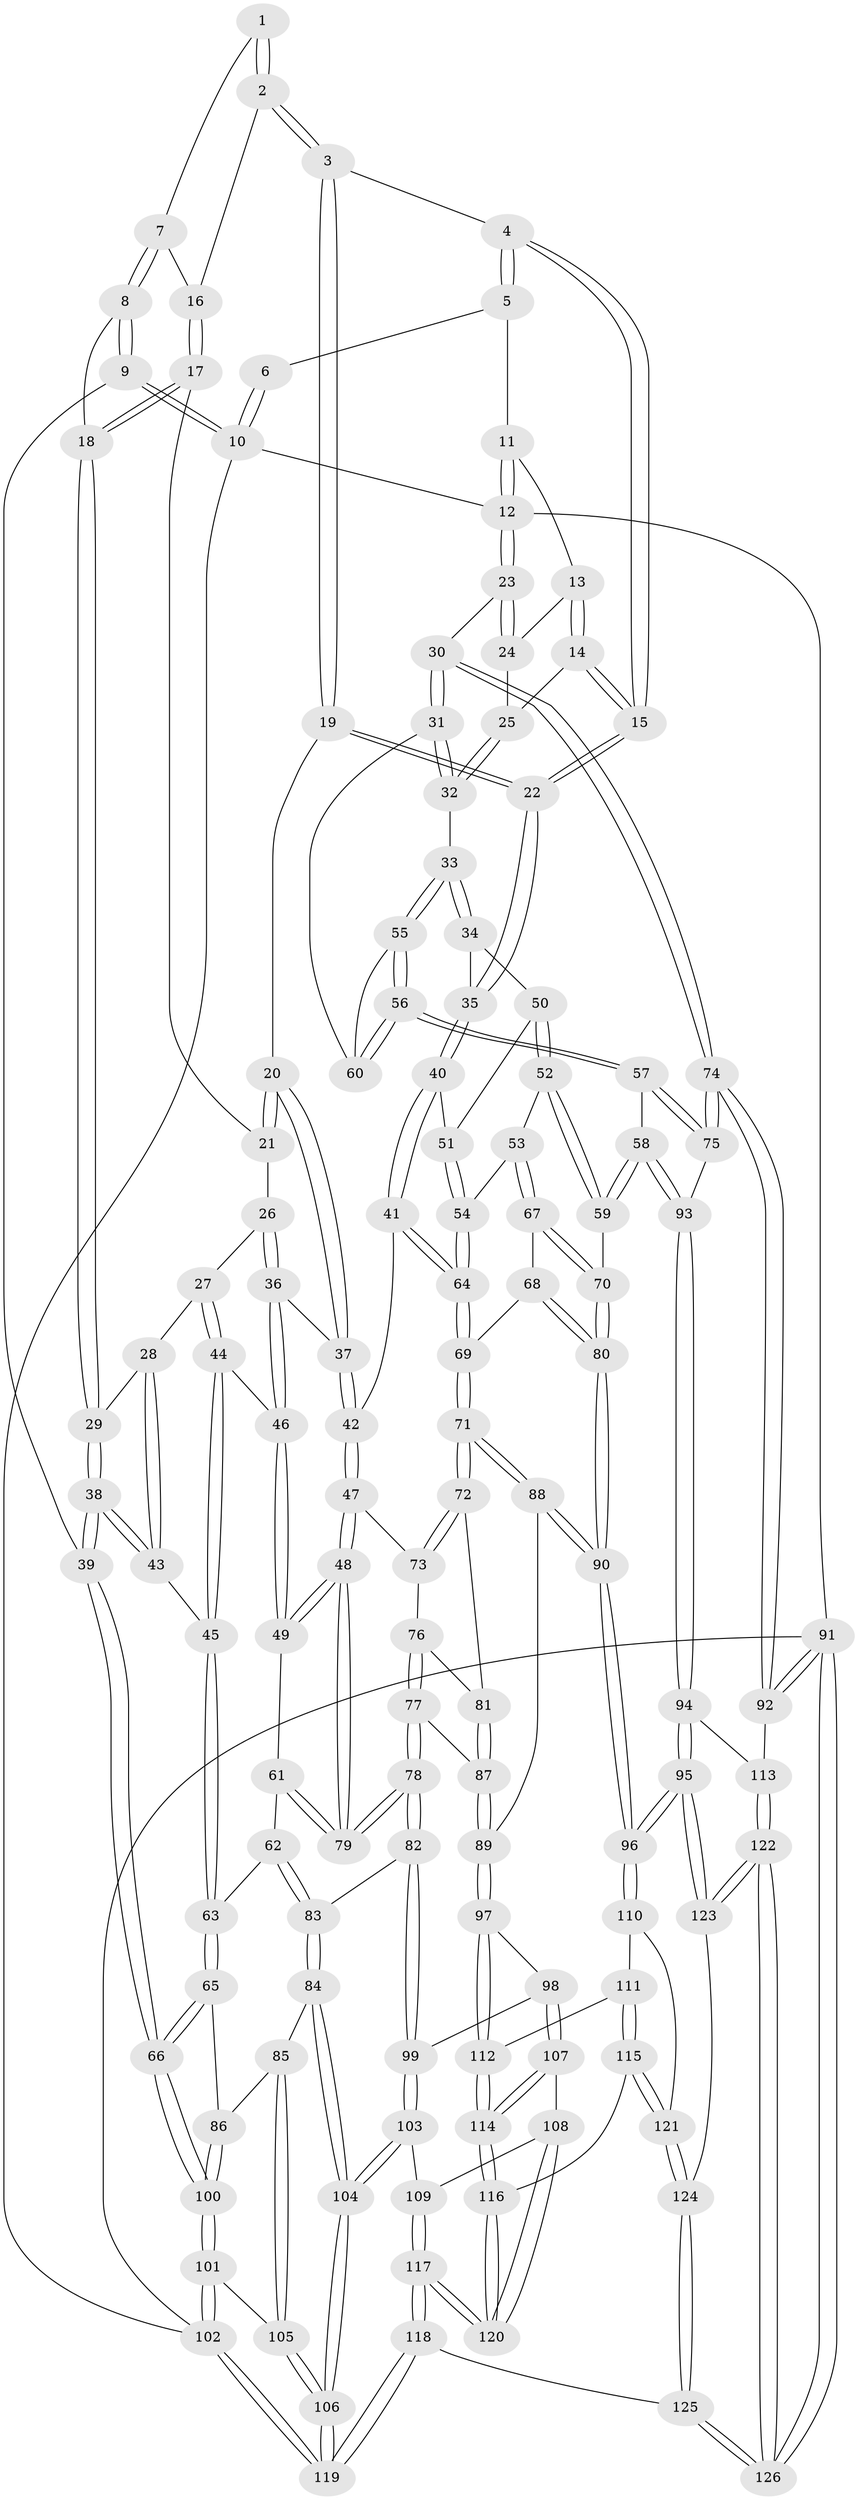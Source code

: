 // Generated by graph-tools (version 1.1) at 2025/51/03/09/25 03:51:11]
// undirected, 126 vertices, 312 edges
graph export_dot {
graph [start="1"]
  node [color=gray90,style=filled];
  1 [pos="+0.24784759733754488+0.052935237677832675"];
  2 [pos="+0.3800873174137129+0.15656174006685464"];
  3 [pos="+0.385297985022971+0.15637855127715075"];
  4 [pos="+0.5056446573000802+0"];
  5 [pos="+0.5073797780412033+0"];
  6 [pos="+0.19641769045164484+0"];
  7 [pos="+0.22414286158904095+0.11653254834233044"];
  8 [pos="+0+0.09998452156585702"];
  9 [pos="+0+0"];
  10 [pos="+0+0"];
  11 [pos="+0.8458662042389085+0"];
  12 [pos="+1+0"];
  13 [pos="+0.7425022984592846+0.172221470320918"];
  14 [pos="+0.6901457350830263+0.2313700563108847"];
  15 [pos="+0.6721084941171512+0.24100490016959183"];
  16 [pos="+0.266125138855677+0.188612011651624"];
  17 [pos="+0.23098310262646796+0.22796641034366952"];
  18 [pos="+0.14739359895093118+0.2658310360732807"];
  19 [pos="+0.42351026041602+0.283384706311653"];
  20 [pos="+0.4164080086231655+0.3015282448561269"];
  21 [pos="+0.2833398331139255+0.2779199739208324"];
  22 [pos="+0.6704692250585436+0.24588209519520585"];
  23 [pos="+1+0"];
  24 [pos="+0.9789365492798727+0.11320194040963154"];
  25 [pos="+0.8823979602838534+0.26110809035793975"];
  26 [pos="+0.2833886068912765+0.35351391668640736"];
  27 [pos="+0.22519200426543487+0.3748656658455449"];
  28 [pos="+0.17014084090787657+0.3336428010056387"];
  29 [pos="+0.15893045461627492+0.31500102145105613"];
  30 [pos="+1+0.3897206421024759"];
  31 [pos="+1+0.3934484371964509"];
  32 [pos="+0.908577063589101+0.33099457048420317"];
  33 [pos="+0.809846140250663+0.41464628259203007"];
  34 [pos="+0.7895420515516834+0.4095045243544736"];
  35 [pos="+0.6754112152772938+0.2984399049690603"];
  36 [pos="+0.3912993679151221+0.3587459917862561"];
  37 [pos="+0.4094351051551424+0.3487491501003963"];
  38 [pos="+0+0.48934735301945853"];
  39 [pos="+0+0.5268713284925912"];
  40 [pos="+0.5907558989162455+0.42233843527905185"];
  41 [pos="+0.5385016547588068+0.47269718462414917"];
  42 [pos="+0.5226042986496885+0.4756950625330604"];
  43 [pos="+0.12084209554867313+0.45886790245513065"];
  44 [pos="+0.23841018661221594+0.4316840103002822"];
  45 [pos="+0.19503161208408334+0.5005565138825288"];
  46 [pos="+0.3236129048220572+0.4601538490033763"];
  47 [pos="+0.47375887137575023+0.5398935976646658"];
  48 [pos="+0.3914728888297229+0.5636430144750737"];
  49 [pos="+0.3429092296016228+0.5346369216117782"];
  50 [pos="+0.7617144720809902+0.4493642190989021"];
  51 [pos="+0.687762941466635+0.47753720030402386"];
  52 [pos="+0.7285357637442189+0.5469415866751487"];
  53 [pos="+0.7105550423827738+0.5472702052401955"];
  54 [pos="+0.6899625694291017+0.5388733051965539"];
  55 [pos="+0.8510517732296927+0.4667143331774768"];
  56 [pos="+0.867612554163318+0.5815989628013418"];
  57 [pos="+0.8656135751168897+0.5950987002679093"];
  58 [pos="+0.8320002996767356+0.6275041796431062"];
  59 [pos="+0.8241444386829885+0.6269415329824031"];
  60 [pos="+1+0.4195132762487481"];
  61 [pos="+0.2120913997711806+0.5694598649307959"];
  62 [pos="+0.20780444728242284+0.5699818173572636"];
  63 [pos="+0.2067561778821187+0.5697631707359314"];
  64 [pos="+0.6099010281036398+0.5366757021593909"];
  65 [pos="+0.17258527079710204+0.59464768347003"];
  66 [pos="+0+0.6212296396552777"];
  67 [pos="+0.6754997605901712+0.6194330610438471"];
  68 [pos="+0.6669891830690798+0.6225693870075792"];
  69 [pos="+0.6254767358417951+0.6193650185605303"];
  70 [pos="+0.7731962112842415+0.6499467030701906"];
  71 [pos="+0.5959638182367983+0.6640615928465712"];
  72 [pos="+0.553132157972504+0.6343876647404509"];
  73 [pos="+0.4765890799441125+0.5471441310750773"];
  74 [pos="+1+0.6573477288897356"];
  75 [pos="+1+0.652720427676119"];
  76 [pos="+0.4787429882446391+0.6026384762217064"];
  77 [pos="+0.4729356405261169+0.6906432535910648"];
  78 [pos="+0.3552819900206641+0.7063487842199532"];
  79 [pos="+0.3610389340450323+0.6636976607371176"];
  80 [pos="+0.6976140315904856+0.7193053850247586"];
  81 [pos="+0.51843409347963+0.6612600272331446"];
  82 [pos="+0.3504463373634529+0.714206660444789"];
  83 [pos="+0.304228235926577+0.7194137523378717"];
  84 [pos="+0.2611403235107474+0.7413504727345668"];
  85 [pos="+0.2154777248119201+0.7468153752493696"];
  86 [pos="+0.192945570960188+0.7277994083765217"];
  87 [pos="+0.5019058999289377+0.7105319336034672"];
  88 [pos="+0.5976989762409202+0.7336539437475891"];
  89 [pos="+0.5449874086409616+0.756471376573491"];
  90 [pos="+0.6706202936273107+0.75962612730347"];
  91 [pos="+1+1"];
  92 [pos="+1+0.8094533721802696"];
  93 [pos="+0.8601387414346637+0.7336488898387309"];
  94 [pos="+0.8591582514859445+0.7894411289022679"];
  95 [pos="+0.7626394012211777+0.8913784244501168"];
  96 [pos="+0.7359924081677152+0.8653343364480227"];
  97 [pos="+0.5341921064647764+0.7731665555738421"];
  98 [pos="+0.48718197847214123+0.7857281494120351"];
  99 [pos="+0.37333943671488395+0.7600158386082607"];
  100 [pos="+0+0.7312860120032189"];
  101 [pos="+0+0.7560729641682301"];
  102 [pos="+0+1"];
  103 [pos="+0.36922604690682304+0.8319688847178635"];
  104 [pos="+0.2971631249326086+0.9017724139056789"];
  105 [pos="+0.17937417837314726+0.8364517768937939"];
  106 [pos="+0.24211380082794806+1"];
  107 [pos="+0.4423392446227981+0.859973050970284"];
  108 [pos="+0.4344470939664536+0.8602404358401138"];
  109 [pos="+0.4035384088603914+0.8517251411016662"];
  110 [pos="+0.5799821844981968+0.8639616886478315"];
  111 [pos="+0.5475188692189576+0.8325417804354607"];
  112 [pos="+0.5383843271803728+0.8055658795982383"];
  113 [pos="+1+0.8345781852243009"];
  114 [pos="+0.469552641287668+0.8814695863019442"];
  115 [pos="+0.49922249897989796+0.9265058656982408"];
  116 [pos="+0.49694013148685295+0.9269159293717127"];
  117 [pos="+0.39469449525570827+1"];
  118 [pos="+0.26598306428353663+1"];
  119 [pos="+0.22025977498760815+1"];
  120 [pos="+0.39695571647501254+1"];
  121 [pos="+0.5644057885821163+0.9417772076370262"];
  122 [pos="+0.8058117874340538+1"];
  123 [pos="+0.7644857772740333+0.9256803563643486"];
  124 [pos="+0.5749602615552394+0.9511313817482303"];
  125 [pos="+0.5343274872836716+1"];
  126 [pos="+0.8289382898443258+1"];
  1 -- 2;
  1 -- 2;
  1 -- 7;
  2 -- 3;
  2 -- 3;
  2 -- 16;
  3 -- 4;
  3 -- 19;
  3 -- 19;
  4 -- 5;
  4 -- 5;
  4 -- 15;
  4 -- 15;
  5 -- 6;
  5 -- 11;
  6 -- 10;
  6 -- 10;
  7 -- 8;
  7 -- 8;
  7 -- 16;
  8 -- 9;
  8 -- 9;
  8 -- 18;
  9 -- 10;
  9 -- 10;
  9 -- 39;
  10 -- 12;
  10 -- 102;
  11 -- 12;
  11 -- 12;
  11 -- 13;
  12 -- 23;
  12 -- 23;
  12 -- 91;
  13 -- 14;
  13 -- 14;
  13 -- 24;
  14 -- 15;
  14 -- 15;
  14 -- 25;
  15 -- 22;
  15 -- 22;
  16 -- 17;
  16 -- 17;
  17 -- 18;
  17 -- 18;
  17 -- 21;
  18 -- 29;
  18 -- 29;
  19 -- 20;
  19 -- 22;
  19 -- 22;
  20 -- 21;
  20 -- 21;
  20 -- 37;
  20 -- 37;
  21 -- 26;
  22 -- 35;
  22 -- 35;
  23 -- 24;
  23 -- 24;
  23 -- 30;
  24 -- 25;
  25 -- 32;
  25 -- 32;
  26 -- 27;
  26 -- 36;
  26 -- 36;
  27 -- 28;
  27 -- 44;
  27 -- 44;
  28 -- 29;
  28 -- 43;
  28 -- 43;
  29 -- 38;
  29 -- 38;
  30 -- 31;
  30 -- 31;
  30 -- 74;
  30 -- 74;
  31 -- 32;
  31 -- 32;
  31 -- 60;
  32 -- 33;
  33 -- 34;
  33 -- 34;
  33 -- 55;
  33 -- 55;
  34 -- 35;
  34 -- 50;
  35 -- 40;
  35 -- 40;
  36 -- 37;
  36 -- 46;
  36 -- 46;
  37 -- 42;
  37 -- 42;
  38 -- 39;
  38 -- 39;
  38 -- 43;
  38 -- 43;
  39 -- 66;
  39 -- 66;
  40 -- 41;
  40 -- 41;
  40 -- 51;
  41 -- 42;
  41 -- 64;
  41 -- 64;
  42 -- 47;
  42 -- 47;
  43 -- 45;
  44 -- 45;
  44 -- 45;
  44 -- 46;
  45 -- 63;
  45 -- 63;
  46 -- 49;
  46 -- 49;
  47 -- 48;
  47 -- 48;
  47 -- 73;
  48 -- 49;
  48 -- 49;
  48 -- 79;
  48 -- 79;
  49 -- 61;
  50 -- 51;
  50 -- 52;
  50 -- 52;
  51 -- 54;
  51 -- 54;
  52 -- 53;
  52 -- 59;
  52 -- 59;
  53 -- 54;
  53 -- 67;
  53 -- 67;
  54 -- 64;
  54 -- 64;
  55 -- 56;
  55 -- 56;
  55 -- 60;
  56 -- 57;
  56 -- 57;
  56 -- 60;
  56 -- 60;
  57 -- 58;
  57 -- 75;
  57 -- 75;
  58 -- 59;
  58 -- 59;
  58 -- 93;
  58 -- 93;
  59 -- 70;
  61 -- 62;
  61 -- 79;
  61 -- 79;
  62 -- 63;
  62 -- 83;
  62 -- 83;
  63 -- 65;
  63 -- 65;
  64 -- 69;
  64 -- 69;
  65 -- 66;
  65 -- 66;
  65 -- 86;
  66 -- 100;
  66 -- 100;
  67 -- 68;
  67 -- 70;
  67 -- 70;
  68 -- 69;
  68 -- 80;
  68 -- 80;
  69 -- 71;
  69 -- 71;
  70 -- 80;
  70 -- 80;
  71 -- 72;
  71 -- 72;
  71 -- 88;
  71 -- 88;
  72 -- 73;
  72 -- 73;
  72 -- 81;
  73 -- 76;
  74 -- 75;
  74 -- 75;
  74 -- 92;
  74 -- 92;
  75 -- 93;
  76 -- 77;
  76 -- 77;
  76 -- 81;
  77 -- 78;
  77 -- 78;
  77 -- 87;
  78 -- 79;
  78 -- 79;
  78 -- 82;
  78 -- 82;
  80 -- 90;
  80 -- 90;
  81 -- 87;
  81 -- 87;
  82 -- 83;
  82 -- 99;
  82 -- 99;
  83 -- 84;
  83 -- 84;
  84 -- 85;
  84 -- 104;
  84 -- 104;
  85 -- 86;
  85 -- 105;
  85 -- 105;
  86 -- 100;
  86 -- 100;
  87 -- 89;
  87 -- 89;
  88 -- 89;
  88 -- 90;
  88 -- 90;
  89 -- 97;
  89 -- 97;
  90 -- 96;
  90 -- 96;
  91 -- 92;
  91 -- 92;
  91 -- 126;
  91 -- 126;
  91 -- 102;
  92 -- 113;
  93 -- 94;
  93 -- 94;
  94 -- 95;
  94 -- 95;
  94 -- 113;
  95 -- 96;
  95 -- 96;
  95 -- 123;
  95 -- 123;
  96 -- 110;
  96 -- 110;
  97 -- 98;
  97 -- 112;
  97 -- 112;
  98 -- 99;
  98 -- 107;
  98 -- 107;
  99 -- 103;
  99 -- 103;
  100 -- 101;
  100 -- 101;
  101 -- 102;
  101 -- 102;
  101 -- 105;
  102 -- 119;
  102 -- 119;
  103 -- 104;
  103 -- 104;
  103 -- 109;
  104 -- 106;
  104 -- 106;
  105 -- 106;
  105 -- 106;
  106 -- 119;
  106 -- 119;
  107 -- 108;
  107 -- 114;
  107 -- 114;
  108 -- 109;
  108 -- 120;
  108 -- 120;
  109 -- 117;
  109 -- 117;
  110 -- 111;
  110 -- 121;
  111 -- 112;
  111 -- 115;
  111 -- 115;
  112 -- 114;
  112 -- 114;
  113 -- 122;
  113 -- 122;
  114 -- 116;
  114 -- 116;
  115 -- 116;
  115 -- 121;
  115 -- 121;
  116 -- 120;
  116 -- 120;
  117 -- 118;
  117 -- 118;
  117 -- 120;
  117 -- 120;
  118 -- 119;
  118 -- 119;
  118 -- 125;
  121 -- 124;
  121 -- 124;
  122 -- 123;
  122 -- 123;
  122 -- 126;
  122 -- 126;
  123 -- 124;
  124 -- 125;
  124 -- 125;
  125 -- 126;
  125 -- 126;
}
